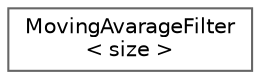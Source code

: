 digraph "Graphical Class Hierarchy"
{
 // LATEX_PDF_SIZE
  bgcolor="transparent";
  edge [fontname=Helvetica,fontsize=10,labelfontname=Helvetica,labelfontsize=10];
  node [fontname=Helvetica,fontsize=10,shape=box,height=0.2,width=0.4];
  rankdir="LR";
  Node0 [id="Node000000",label="MovingAvarageFilter\l\< size \>",height=0.2,width=0.4,color="grey40", fillcolor="white", style="filled",URL="$classMovingAvarageFilter.html",tooltip=" "];
}
